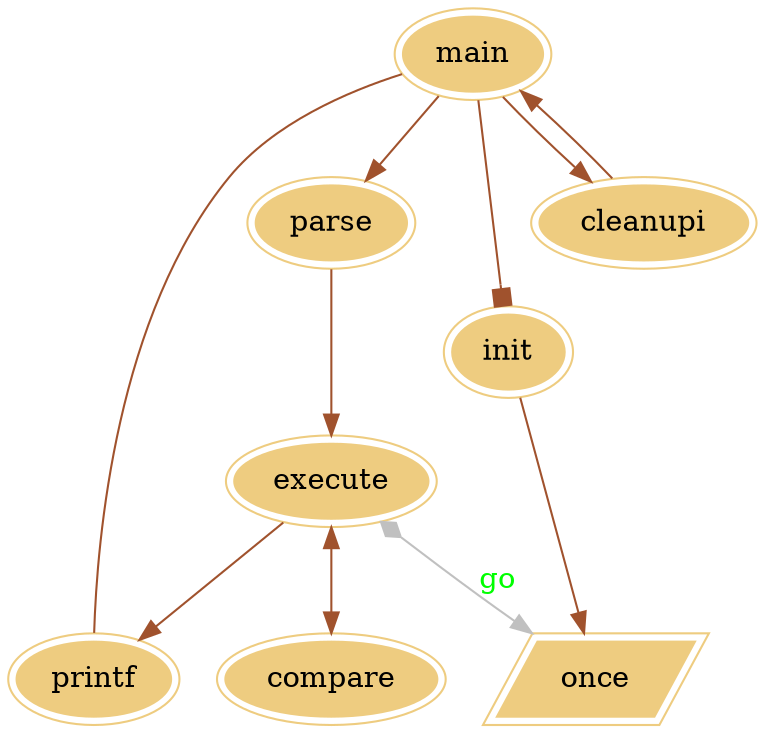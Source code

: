 digraph G {
    node [peripheries=2,style=filled,color="#eecc80"]
    edge [color="sienna" fontcolor="green"]
    main -> parse -> execute;
    main -> init [arrowhead = box];
    main -> cleanupi -> main;
    make_string[label=once,shape=parallelogram,style=filled ]
    execute -> make_string[dir=both,color="grey",arrowtail=diamond,label="go"];
    execute -> printf [shape=box];
    init -> make_string;
    main -> printf[dir=none];
    execute -> compare[dir=both];
}
